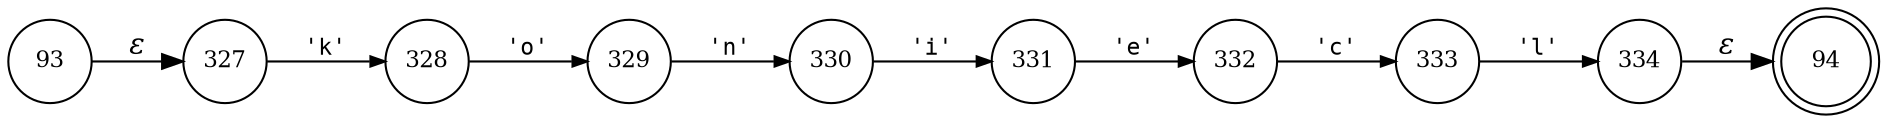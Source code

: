 digraph ATN {
rankdir=LR;
s94[fontsize=11, label="94", shape=doublecircle, fixedsize=true, width=.6];
s327[fontsize=11,label="327", shape=circle, fixedsize=true, width=.55, peripheries=1];
s328[fontsize=11,label="328", shape=circle, fixedsize=true, width=.55, peripheries=1];
s329[fontsize=11,label="329", shape=circle, fixedsize=true, width=.55, peripheries=1];
s330[fontsize=11,label="330", shape=circle, fixedsize=true, width=.55, peripheries=1];
s331[fontsize=11,label="331", shape=circle, fixedsize=true, width=.55, peripheries=1];
s332[fontsize=11,label="332", shape=circle, fixedsize=true, width=.55, peripheries=1];
s93[fontsize=11,label="93", shape=circle, fixedsize=true, width=.55, peripheries=1];
s333[fontsize=11,label="333", shape=circle, fixedsize=true, width=.55, peripheries=1];
s334[fontsize=11,label="334", shape=circle, fixedsize=true, width=.55, peripheries=1];
s93 -> s327 [fontname="Times-Italic", label="&epsilon;"];
s327 -> s328 [fontsize=11, fontname="Courier", arrowsize=.7, label = "'k'", arrowhead = normal];
s328 -> s329 [fontsize=11, fontname="Courier", arrowsize=.7, label = "'o'", arrowhead = normal];
s329 -> s330 [fontsize=11, fontname="Courier", arrowsize=.7, label = "'n'", arrowhead = normal];
s330 -> s331 [fontsize=11, fontname="Courier", arrowsize=.7, label = "'i'", arrowhead = normal];
s331 -> s332 [fontsize=11, fontname="Courier", arrowsize=.7, label = "'e'", arrowhead = normal];
s332 -> s333 [fontsize=11, fontname="Courier", arrowsize=.7, label = "'c'", arrowhead = normal];
s333 -> s334 [fontsize=11, fontname="Courier", arrowsize=.7, label = "'l'", arrowhead = normal];
s334 -> s94 [fontname="Times-Italic", label="&epsilon;"];
}